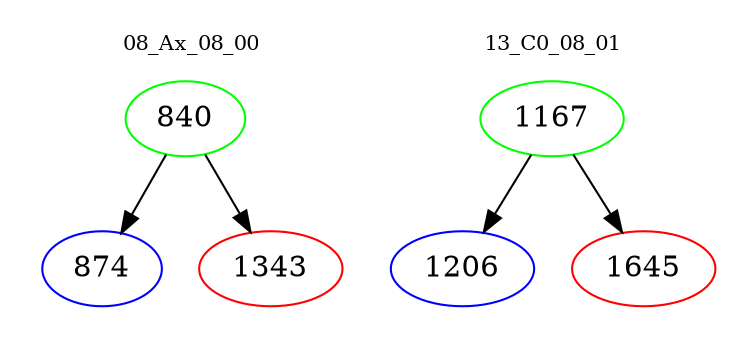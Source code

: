 digraph{
subgraph cluster_0 {
color = white
label = "08_Ax_08_00";
fontsize=10;
T0_840 [label="840", color="green"]
T0_840 -> T0_874 [color="black"]
T0_874 [label="874", color="blue"]
T0_840 -> T0_1343 [color="black"]
T0_1343 [label="1343", color="red"]
}
subgraph cluster_1 {
color = white
label = "13_C0_08_01";
fontsize=10;
T1_1167 [label="1167", color="green"]
T1_1167 -> T1_1206 [color="black"]
T1_1206 [label="1206", color="blue"]
T1_1167 -> T1_1645 [color="black"]
T1_1645 [label="1645", color="red"]
}
}
